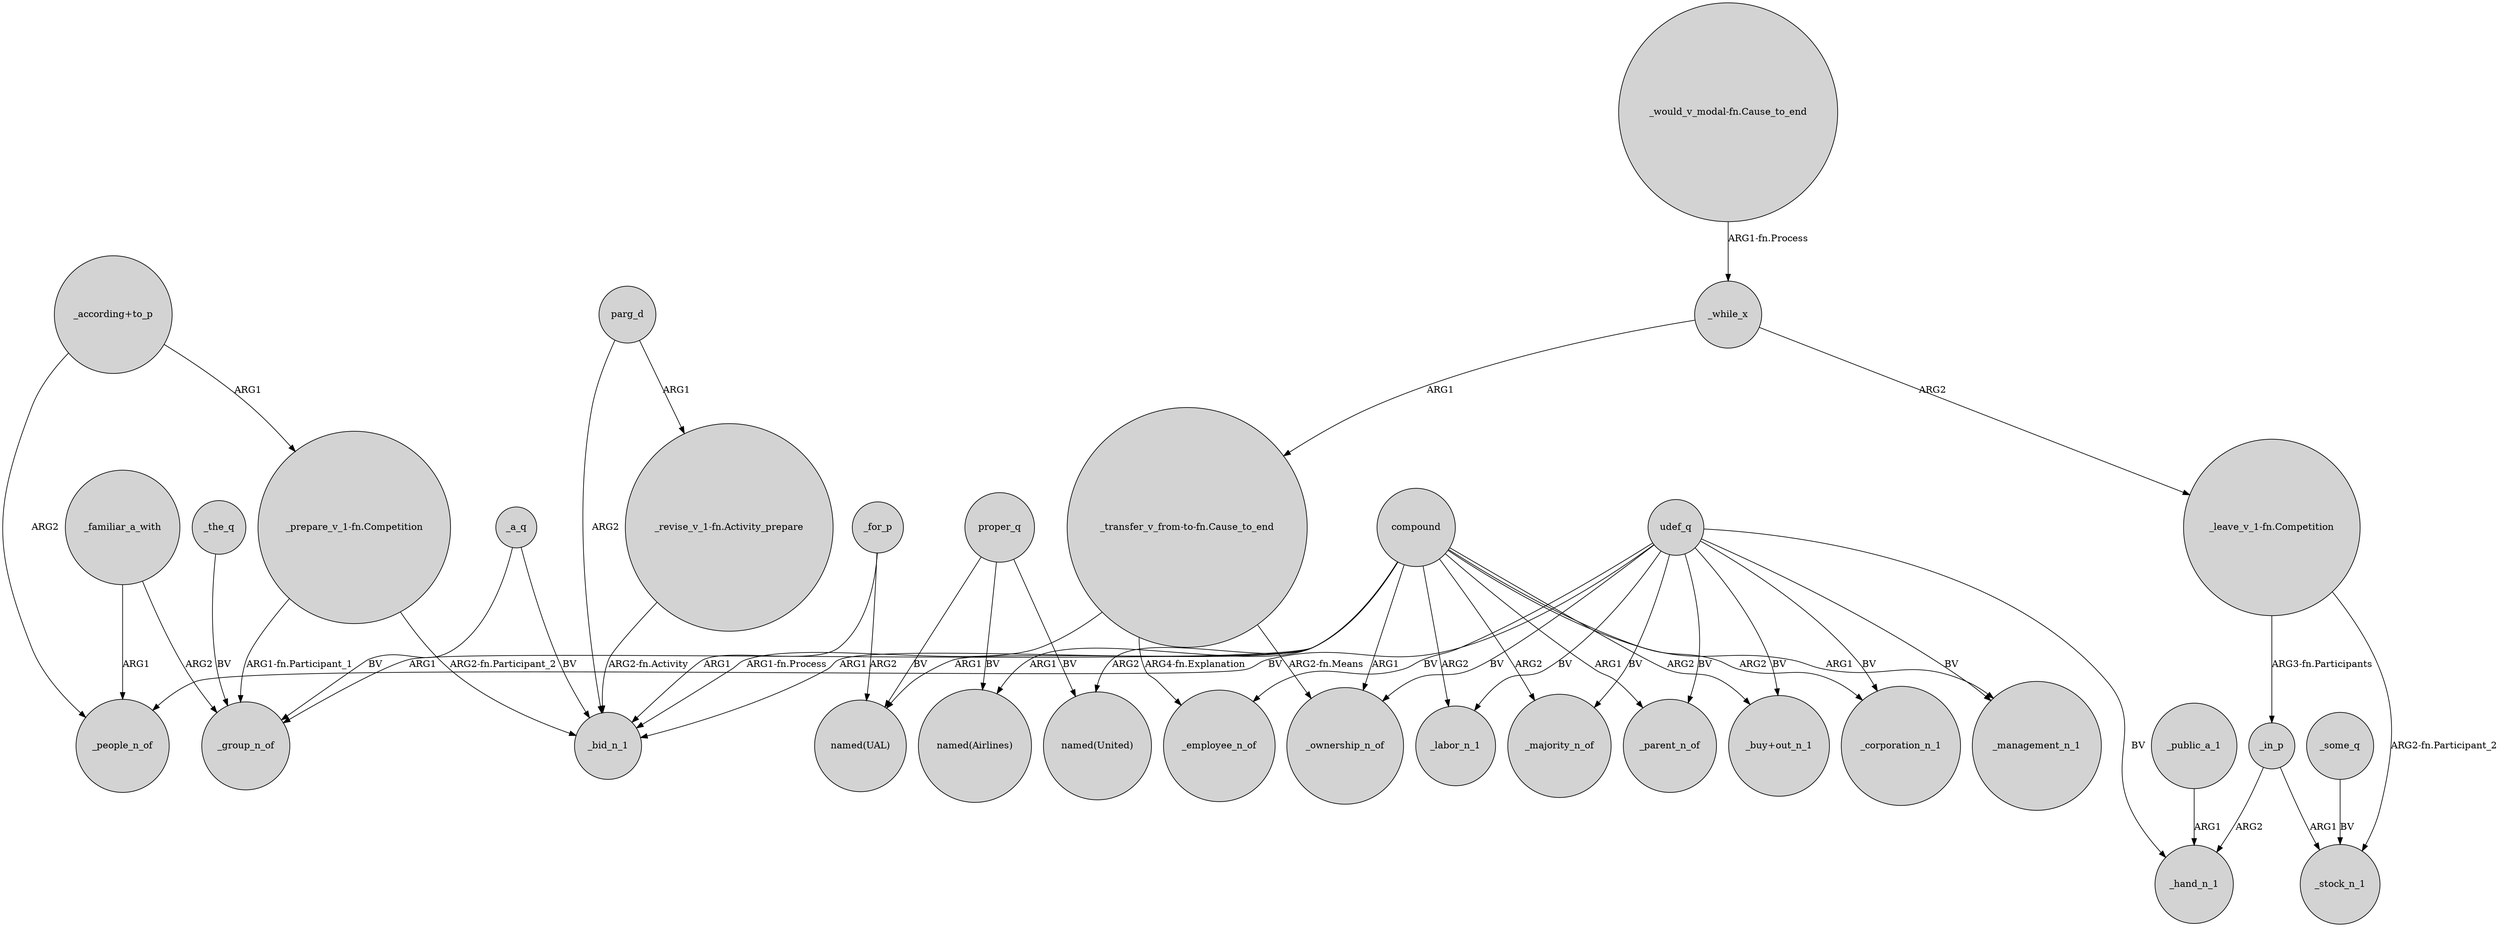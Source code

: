 digraph {
	node [shape=circle style=filled]
	udef_q -> _people_n_of [label=BV]
	_a_q -> _bid_n_1 [label=BV]
	udef_q -> _hand_n_1 [label=BV]
	parg_d -> "_revise_v_1-fn.Activity_prepare" [label=ARG1]
	compound -> "named(Airlines)" [label=ARG1]
	_some_q -> _stock_n_1 [label=BV]
	compound -> "named(UAL)" [label=ARG1]
	_in_p -> _stock_n_1 [label=ARG1]
	compound -> _ownership_n_of [label=ARG1]
	_familiar_a_with -> _group_n_of [label=ARG2]
	compound -> "named(United)" [label=ARG2]
	_for_p -> "named(UAL)" [label=ARG2]
	"_transfer_v_from-to-fn.Cause_to_end" -> _bid_n_1 [label="ARG1-fn.Process"]
	"_leave_v_1-fn.Competition" -> _in_p [label="ARG3-fn.Participants"]
	_public_a_1 -> _hand_n_1 [label=ARG1]
	"_transfer_v_from-to-fn.Cause_to_end" -> _employee_n_of [label="ARG4-fn.Explanation"]
	proper_q -> "named(Airlines)" [label=BV]
	udef_q -> "_buy+out_n_1" [label=BV]
	compound -> _group_n_of [label=ARG1]
	_while_x -> "_leave_v_1-fn.Competition" [label=ARG2]
	_a_q -> _group_n_of [label=BV]
	udef_q -> _management_n_1 [label=BV]
	"_transfer_v_from-to-fn.Cause_to_end" -> _ownership_n_of [label="ARG2-fn.Means"]
	udef_q -> _ownership_n_of [label=BV]
	proper_q -> "named(UAL)" [label=BV]
	compound -> _parent_n_of [label=ARG1]
	"_prepare_v_1-fn.Competition" -> _bid_n_1 [label="ARG2-fn.Participant_2"]
	compound -> _management_n_1 [label=ARG1]
	_the_q -> _group_n_of [label=BV]
	"_according+to_p" -> "_prepare_v_1-fn.Competition" [label=ARG1]
	parg_d -> _bid_n_1 [label=ARG2]
	proper_q -> "named(United)" [label=BV]
	"_would_v_modal-fn.Cause_to_end" -> _while_x [label="ARG1-fn.Process"]
	"_leave_v_1-fn.Competition" -> _stock_n_1 [label="ARG2-fn.Participant_2"]
	compound -> _labor_n_1 [label=ARG2]
	compound -> "_buy+out_n_1" [label=ARG2]
	"_prepare_v_1-fn.Competition" -> _group_n_of [label="ARG1-fn.Participant_1"]
	udef_q -> _labor_n_1 [label=BV]
	compound -> _corporation_n_1 [label=ARG2]
	udef_q -> _corporation_n_1 [label=BV]
	_in_p -> _hand_n_1 [label=ARG2]
	_while_x -> "_transfer_v_from-to-fn.Cause_to_end" [label=ARG1]
	compound -> _majority_n_of [label=ARG2]
	udef_q -> _parent_n_of [label=BV]
	_familiar_a_with -> _people_n_of [label=ARG1]
	udef_q -> _majority_n_of [label=BV]
	udef_q -> _employee_n_of [label=BV]
	"_according+to_p" -> _people_n_of [label=ARG2]
	"_revise_v_1-fn.Activity_prepare" -> _bid_n_1 [label="ARG2-fn.Activity"]
	compound -> _bid_n_1 [label=ARG1]
	_for_p -> _bid_n_1 [label=ARG1]
}

